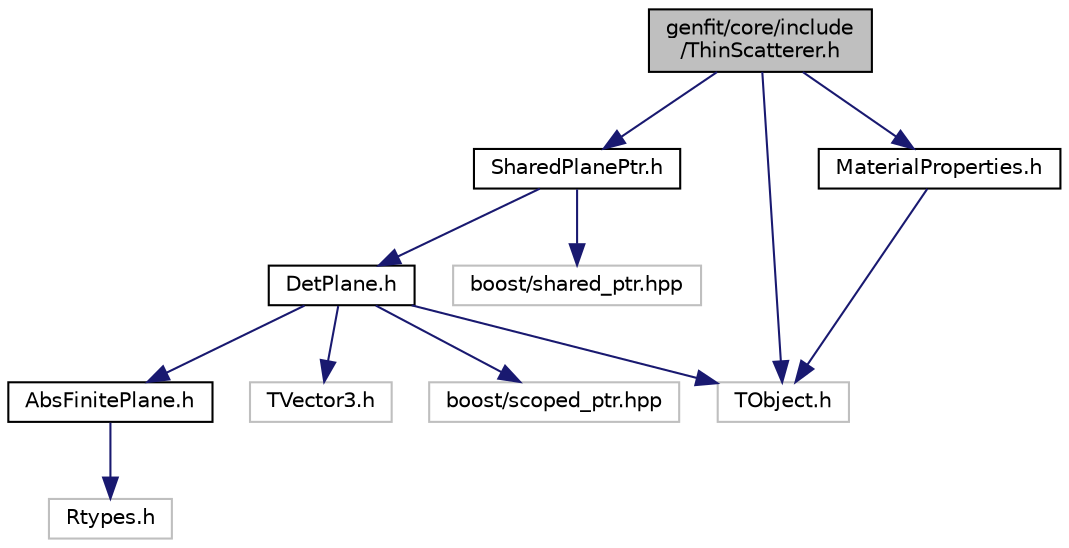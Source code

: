 digraph "genfit/core/include/ThinScatterer.h"
{
 // LATEX_PDF_SIZE
  edge [fontname="Helvetica",fontsize="10",labelfontname="Helvetica",labelfontsize="10"];
  node [fontname="Helvetica",fontsize="10",shape=record];
  Node1 [label="genfit/core/include\l/ThinScatterer.h",height=0.2,width=0.4,color="black", fillcolor="grey75", style="filled", fontcolor="black",tooltip=" "];
  Node1 -> Node2 [color="midnightblue",fontsize="10",style="solid",fontname="Helvetica"];
  Node2 [label="SharedPlanePtr.h",height=0.2,width=0.4,color="black", fillcolor="white", style="filled",URL="$SharedPlanePtr_8h.html",tooltip=" "];
  Node2 -> Node3 [color="midnightblue",fontsize="10",style="solid",fontname="Helvetica"];
  Node3 [label="DetPlane.h",height=0.2,width=0.4,color="black", fillcolor="white", style="filled",URL="$DetPlane_8h.html",tooltip=" "];
  Node3 -> Node4 [color="midnightblue",fontsize="10",style="solid",fontname="Helvetica"];
  Node4 [label="AbsFinitePlane.h",height=0.2,width=0.4,color="black", fillcolor="white", style="filled",URL="$AbsFinitePlane_8h.html",tooltip=" "];
  Node4 -> Node5 [color="midnightblue",fontsize="10",style="solid",fontname="Helvetica"];
  Node5 [label="Rtypes.h",height=0.2,width=0.4,color="grey75", fillcolor="white", style="filled",tooltip=" "];
  Node3 -> Node6 [color="midnightblue",fontsize="10",style="solid",fontname="Helvetica"];
  Node6 [label="TObject.h",height=0.2,width=0.4,color="grey75", fillcolor="white", style="filled",tooltip=" "];
  Node3 -> Node7 [color="midnightblue",fontsize="10",style="solid",fontname="Helvetica"];
  Node7 [label="TVector3.h",height=0.2,width=0.4,color="grey75", fillcolor="white", style="filled",tooltip=" "];
  Node3 -> Node8 [color="midnightblue",fontsize="10",style="solid",fontname="Helvetica"];
  Node8 [label="boost/scoped_ptr.hpp",height=0.2,width=0.4,color="grey75", fillcolor="white", style="filled",tooltip=" "];
  Node2 -> Node9 [color="midnightblue",fontsize="10",style="solid",fontname="Helvetica"];
  Node9 [label="boost/shared_ptr.hpp",height=0.2,width=0.4,color="grey75", fillcolor="white", style="filled",tooltip=" "];
  Node1 -> Node10 [color="midnightblue",fontsize="10",style="solid",fontname="Helvetica"];
  Node10 [label="MaterialProperties.h",height=0.2,width=0.4,color="black", fillcolor="white", style="filled",URL="$MaterialProperties_8h.html",tooltip=" "];
  Node10 -> Node6 [color="midnightblue",fontsize="10",style="solid",fontname="Helvetica"];
  Node1 -> Node6 [color="midnightblue",fontsize="10",style="solid",fontname="Helvetica"];
}
